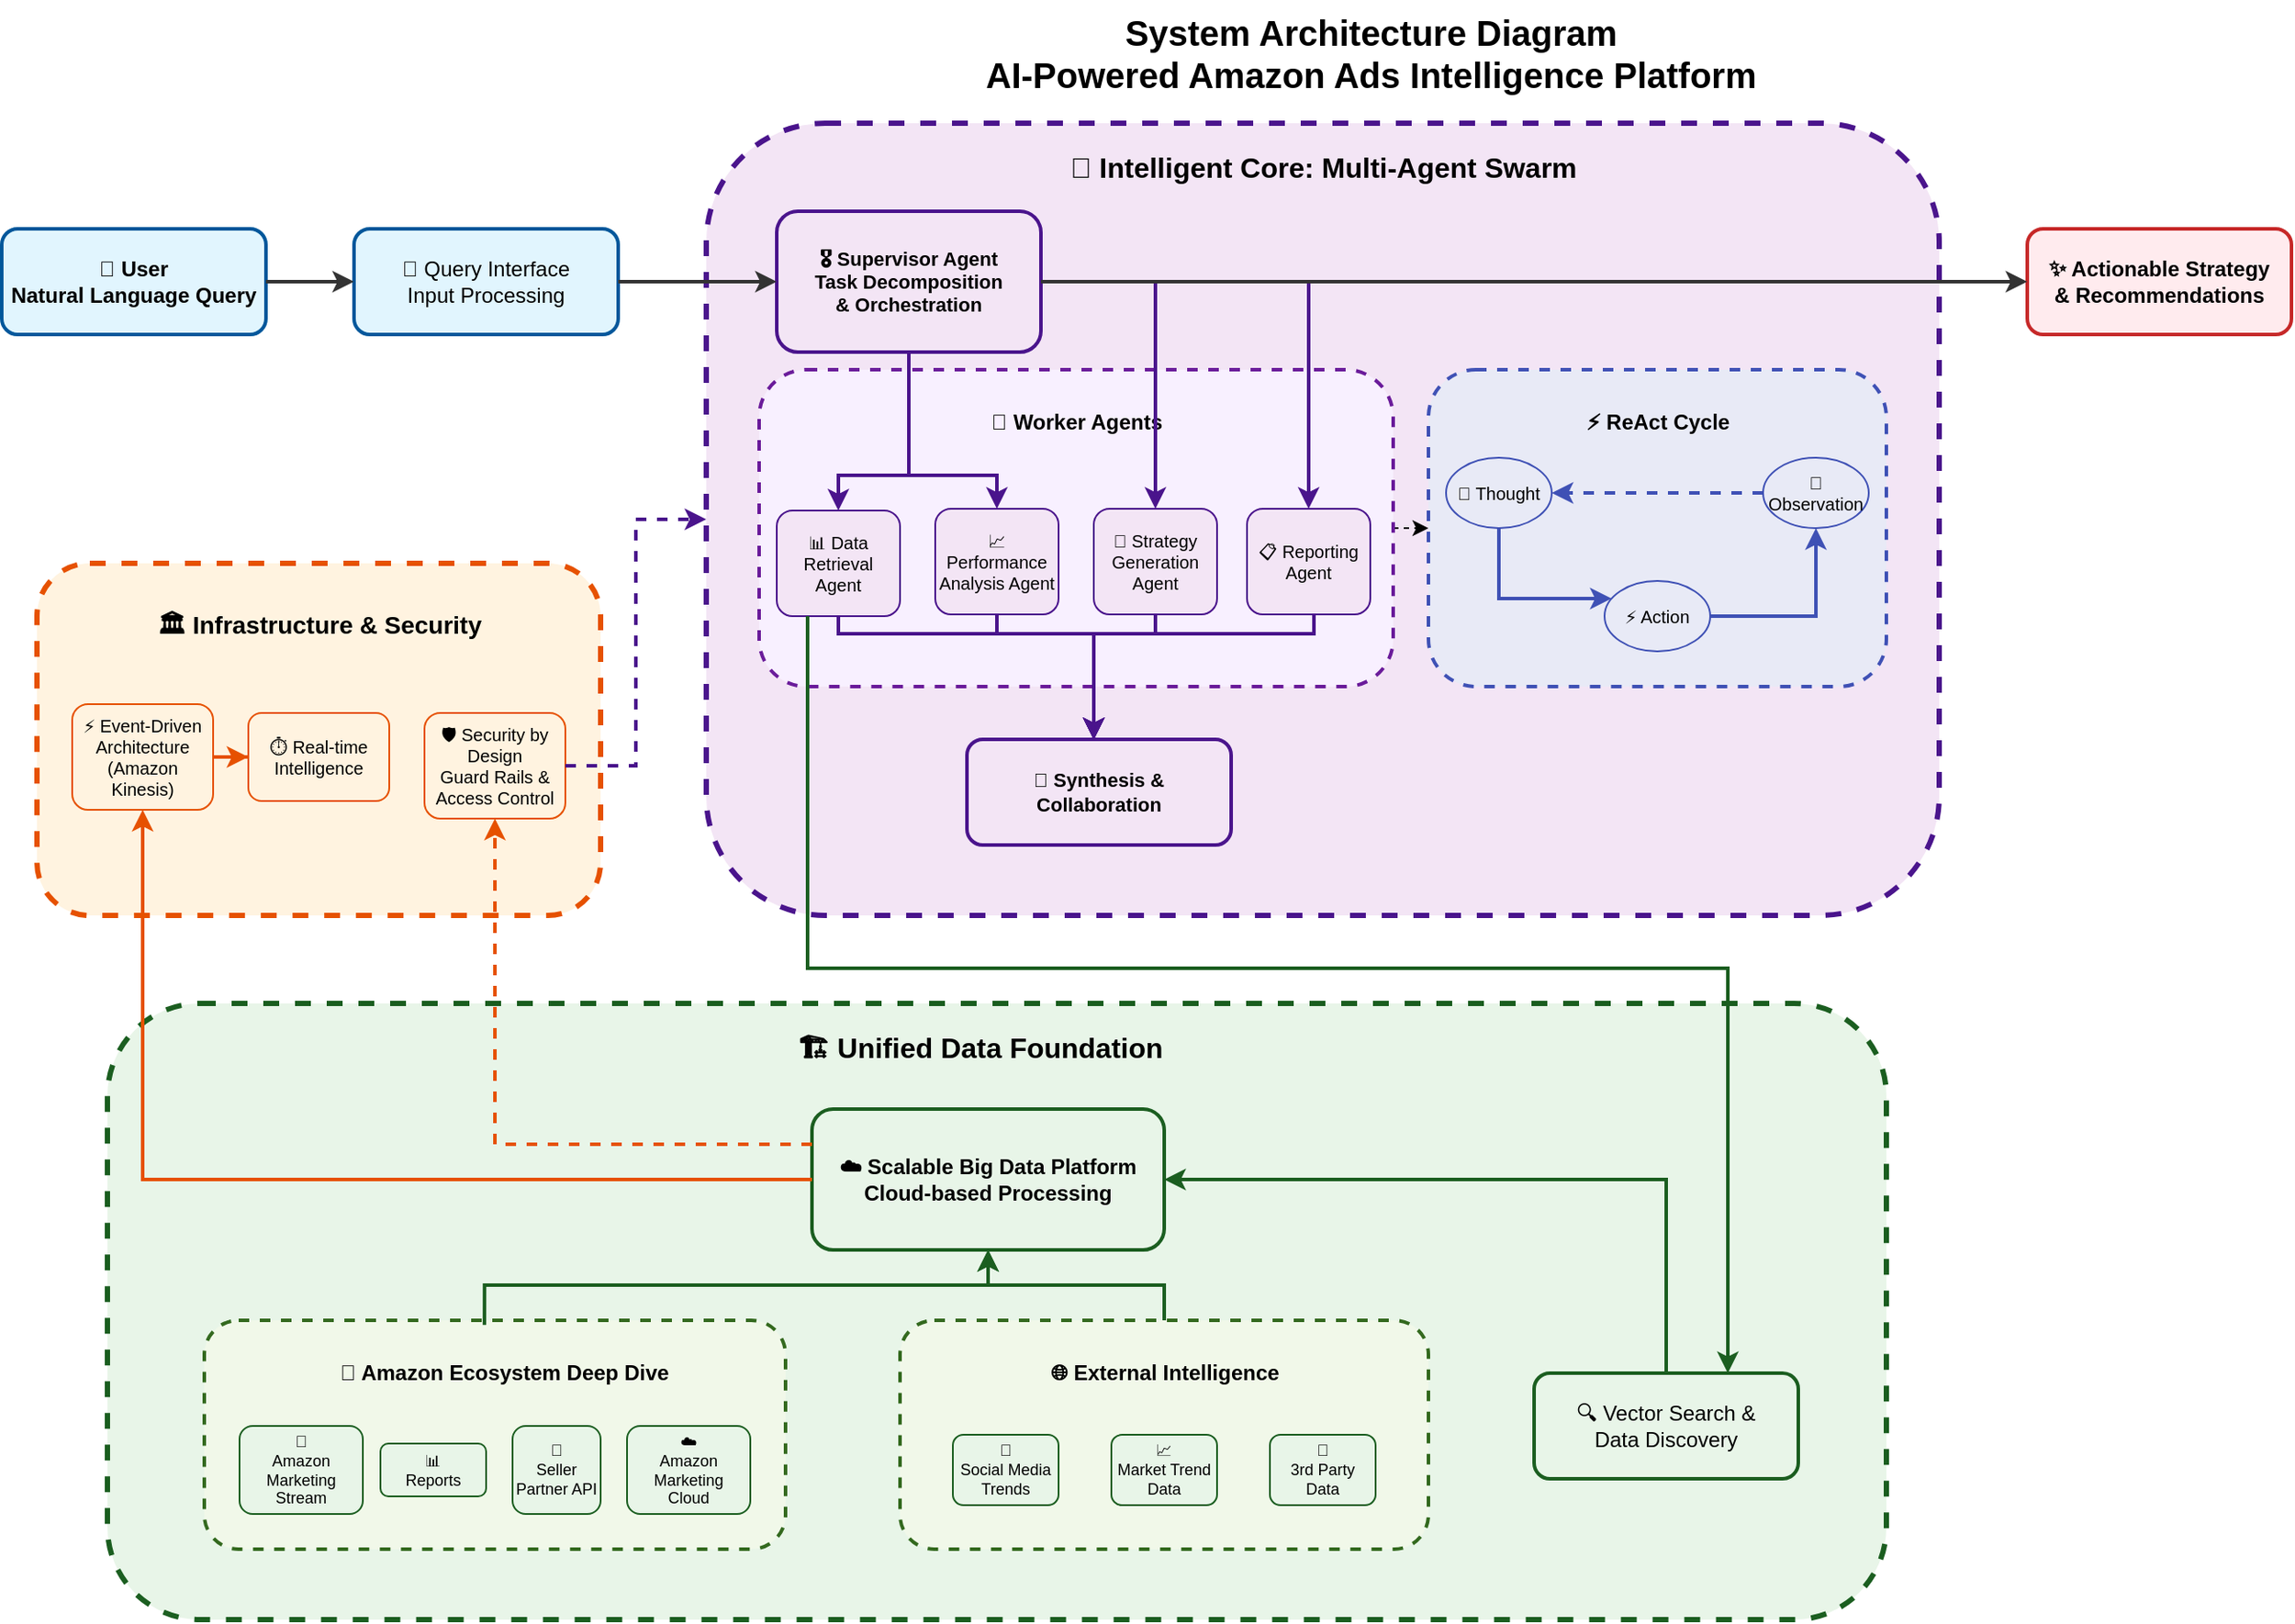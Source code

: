 <mxfile version="28.0.6">
  <diagram name="System Architecture" id="system-architecture">
    <mxGraphModel dx="1234" dy="883" grid="1" gridSize="10" guides="1" tooltips="1" connect="1" arrows="1" fold="1" page="1" pageScale="1" pageWidth="1654" pageHeight="1169" math="0" shadow="0">
      <root>
        <mxCell id="0" />
        <mxCell id="1" parent="0" />
        <mxCell id="title" value="System Architecture Diagram&#xa;AI-Powered Amazon Ads Intelligence Platform" style="text;strokeColor=none;fillColor=none;html=1;fontSize=20;fontStyle=1;verticalAlign=middle;align=center;" parent="1" vertex="1">
          <mxGeometry x="627" y="30" width="400" height="60" as="geometry" />
        </mxCell>
        <mxCell id="user" value="👤 User&#xa;Natural Language Query" style="rounded=1;whiteSpace=wrap;html=1;fillColor=#e1f5fe;strokeColor=#01579b;strokeWidth=2;fontSize=12;fontStyle=1;" parent="1" vertex="1">
          <mxGeometry x="50" y="160" width="150" height="60" as="geometry" />
        </mxCell>
        <mxCell id="queryInterface" value="🎯 Query Interface&#xa;Input Processing" style="rounded=1;whiteSpace=wrap;html=1;fillColor=#e1f5fe;strokeColor=#01579b;strokeWidth=2;fontSize=12;" parent="1" vertex="1">
          <mxGeometry x="250" y="160" width="150" height="60" as="geometry" />
        </mxCell>
        <mxCell id="agentSystemContainer" value="" style="rounded=1;whiteSpace=wrap;html=1;fillColor=#f3e5f5;strokeColor=#4a148c;strokeWidth=3;dashed=1;" parent="1" vertex="1">
          <mxGeometry x="450" y="100" width="700" height="450" as="geometry" />
        </mxCell>
        <mxCell id="agentSystemTitle" value="🧠 Intelligent Core: Multi-Agent Swarm" style="text;strokeColor=none;fillColor=none;html=1;fontSize=16;fontStyle=1;verticalAlign=middle;align=center;" parent="1" vertex="1">
          <mxGeometry x="650" y="110" width="300" height="30" as="geometry" />
        </mxCell>
        <mxCell id="supervisorAgent" value="🎖️ Supervisor Agent&#xa;Task Decomposition&#xa;&amp; Orchestration" style="rounded=1;whiteSpace=wrap;html=1;fillColor=#f3e5f5;strokeColor=#4a148c;strokeWidth=2;fontSize=11;fontStyle=1;" parent="1" vertex="1">
          <mxGeometry x="490" y="150" width="150" height="80" as="geometry" />
        </mxCell>
        <mxCell id="dobYgceN-tJsPoWtMcEm-5" style="edgeStyle=orthogonalEdgeStyle;rounded=0;orthogonalLoop=1;jettySize=auto;html=1;exitX=1;exitY=0.5;exitDx=0;exitDy=0;entryX=0;entryY=0.5;entryDx=0;entryDy=0;dashed=1;" edge="1" parent="1" source="workerAgentsContainer" target="reactContainer">
          <mxGeometry relative="1" as="geometry" />
        </mxCell>
        <mxCell id="workerAgentsContainer" value="" style="rounded=1;whiteSpace=wrap;html=1;fillColor=#f8f0ff;strokeColor=#6a1b9a;strokeWidth=2;dashed=1;" parent="1" vertex="1">
          <mxGeometry x="480" y="240" width="360" height="180" as="geometry" />
        </mxCell>
        <mxCell id="workerAgentsTitle" value="👥 Worker Agents" style="text;strokeColor=none;fillColor=none;html=1;fontSize=12;fontStyle=1;verticalAlign=middle;align=center;" parent="1" vertex="1">
          <mxGeometry x="610" y="260" width="100" height="20" as="geometry" />
        </mxCell>
        <mxCell id="dataAgent" value="📊 Data Retrieval&#xa;Agent" style="rounded=1;whiteSpace=wrap;html=1;fillColor=#f3e5f5;strokeColor=#4a148c;fontSize=10;" parent="1" vertex="1">
          <mxGeometry x="490" y="320" width="70" height="60" as="geometry" />
        </mxCell>
        <mxCell id="analysisAgent" value="📈 Performance&#xa;Analysis Agent" style="rounded=1;whiteSpace=wrap;html=1;fillColor=#f3e5f5;strokeColor=#4a148c;fontSize=10;" parent="1" vertex="1">
          <mxGeometry x="580" y="319" width="70" height="60" as="geometry" />
        </mxCell>
        <mxCell id="strategyAgent" value="🎯 Strategy&#xa;Generation Agent" style="rounded=1;whiteSpace=wrap;html=1;fillColor=#f3e5f5;strokeColor=#4a148c;fontSize=10;" parent="1" vertex="1">
          <mxGeometry x="670" y="319" width="70" height="60" as="geometry" />
        </mxCell>
        <mxCell id="reportAgent" value="📋 Reporting&#xa;Agent" style="rounded=1;whiteSpace=wrap;html=1;fillColor=#f3e5f5;strokeColor=#4a148c;fontSize=10;" parent="1" vertex="1">
          <mxGeometry x="757" y="319" width="70" height="60" as="geometry" />
        </mxCell>
        <mxCell id="reactContainer" value="" style="rounded=1;whiteSpace=wrap;html=1;fillColor=#e8eaf6;strokeColor=#3f51b5;strokeWidth=2;dashed=1;" parent="1" vertex="1">
          <mxGeometry x="860" y="240" width="260" height="180" as="geometry" />
        </mxCell>
        <mxCell id="reactTitle" value="⚡ ReAct Cycle" style="text;strokeColor=none;fillColor=none;html=1;fontSize=12;fontStyle=1;verticalAlign=middle;align=center;" parent="1" vertex="1">
          <mxGeometry x="940" y="260" width="100" height="20" as="geometry" />
        </mxCell>
        <mxCell id="thought" value="🤔 Thought" style="ellipse;whiteSpace=wrap;html=1;fillColor=#e8eaf6;strokeColor=#3f51b5;fontSize=10;" parent="1" vertex="1">
          <mxGeometry x="870" y="290" width="60" height="40" as="geometry" />
        </mxCell>
        <mxCell id="action" value="⚡ Action" style="ellipse;whiteSpace=wrap;html=1;fillColor=#e8eaf6;strokeColor=#3f51b5;fontSize=10;" parent="1" vertex="1">
          <mxGeometry x="960" y="360" width="60" height="40" as="geometry" />
        </mxCell>
        <mxCell id="observation" value="👀 Observation" style="ellipse;whiteSpace=wrap;html=1;fillColor=#e8eaf6;strokeColor=#3f51b5;fontSize=10;" parent="1" vertex="1">
          <mxGeometry x="1050" y="290" width="60" height="40" as="geometry" />
        </mxCell>
        <mxCell id="synthesis" value="🔄 Synthesis &amp;&#xa;Collaboration" style="rounded=1;whiteSpace=wrap;html=1;fillColor=#f3e5f5;strokeColor=#4a148c;strokeWidth=2;fontSize=11;fontStyle=1;" parent="1" vertex="1">
          <mxGeometry x="598" y="450" width="150" height="60" as="geometry" />
        </mxCell>
        <mxCell id="dataFoundationContainer" value="" style="rounded=1;whiteSpace=wrap;html=1;fillColor=#e8f5e8;strokeColor=#1b5e20;strokeWidth=3;dashed=1;" parent="1" vertex="1">
          <mxGeometry x="110" y="600" width="1010" height="350" as="geometry" />
        </mxCell>
        <mxCell id="dataFoundationTitle" value="🏗️ Unified Data Foundation" style="text;strokeColor=none;fillColor=none;html=1;fontSize=16;fontStyle=1;verticalAlign=middle;align=center;" parent="1" vertex="1">
          <mxGeometry x="480" y="610" width="250" height="30" as="geometry" />
        </mxCell>
        <mxCell id="amazonEcoContainer" value="" style="rounded=1;whiteSpace=wrap;html=1;fillColor=#f1f8e9;strokeColor=#33691e;strokeWidth=2;dashed=1;" parent="1" vertex="1">
          <mxGeometry x="165" y="780" width="330" height="130" as="geometry" />
        </mxCell>
        <mxCell id="amazonEcoTitle" value="🛒 Amazon Ecosystem Deep Dive" style="text;strokeColor=none;fillColor=none;html=1;fontSize=12;fontStyle=1;verticalAlign=middle;align=center;" parent="1" vertex="1">
          <mxGeometry x="235" y="800" width="200" height="20" as="geometry" />
        </mxCell>
        <mxCell id="ams" value="📡&lt;div&gt;Amazon Marketing&lt;br&gt;Stream&lt;/div&gt;" style="rounded=1;whiteSpace=wrap;html=1;fillColor=#e8f5e8;strokeColor=#1b5e20;fontSize=9;" parent="1" vertex="1">
          <mxGeometry x="185" y="840" width="70" height="50" as="geometry" />
        </mxCell>
        <mxCell id="amc" value="☁️&lt;div&gt;Amazon Marketing&lt;br&gt;Cloud&lt;/div&gt;" style="rounded=1;whiteSpace=wrap;html=1;fillColor=#e8f5e8;strokeColor=#1b5e20;fontSize=9;" parent="1" vertex="1">
          <mxGeometry x="405" y="840" width="70" height="50" as="geometry" />
        </mxCell>
        <mxCell id="adReports" value="📊&lt;div&gt;Reports&lt;/div&gt;" style="rounded=1;whiteSpace=wrap;html=1;fillColor=#e8f5e8;strokeColor=#1b5e20;fontSize=9;" parent="1" vertex="1">
          <mxGeometry x="265" y="850" width="60" height="30" as="geometry" />
        </mxCell>
        <mxCell id="sellerAPI" value="🔌&lt;div&gt;Seller Partner API&lt;/div&gt;" style="rounded=1;whiteSpace=wrap;html=1;fillColor=#e8f5e8;strokeColor=#1b5e20;fontSize=9;" parent="1" vertex="1">
          <mxGeometry x="340" y="840" width="50" height="50" as="geometry" />
        </mxCell>
        <mxCell id="externalDataContainer" value="" style="rounded=1;whiteSpace=wrap;html=1;fillColor=#f1f8e9;strokeColor=#33691e;strokeWidth=2;dashed=1;" parent="1" vertex="1">
          <mxGeometry x="560" y="780" width="300" height="130" as="geometry" />
        </mxCell>
        <mxCell id="externalDataTitle" value="🌐 External Intelligence" style="text;strokeColor=none;fillColor=none;html=1;fontSize=12;fontStyle=1;verticalAlign=middle;align=center;" parent="1" vertex="1">
          <mxGeometry x="635" y="800" width="150" height="20" as="geometry" />
        </mxCell>
        <mxCell id="marketData" value="📈&lt;div&gt;Market Trend Data&lt;/div&gt;" style="rounded=1;whiteSpace=wrap;html=1;fillColor=#e8f5e8;strokeColor=#1b5e20;fontSize=9;" parent="1" vertex="1">
          <mxGeometry x="680" y="845" width="60" height="40" as="geometry" />
        </mxCell>
        <mxCell id="thirdParty" value="🔗&lt;div&gt;3rd Party Data&lt;/div&gt;" style="rounded=1;whiteSpace=wrap;html=1;fillColor=#e8f5e8;strokeColor=#1b5e20;fontSize=9;" parent="1" vertex="1">
          <mxGeometry x="770" y="845" width="60" height="40" as="geometry" />
        </mxCell>
        <mxCell id="bigDataPlatform" value="☁️ Scalable Big Data Platform&#xa;Cloud-based Processing" style="rounded=1;whiteSpace=wrap;html=1;fillColor=#e8f5e8;strokeColor=#1b5e20;strokeWidth=2;fontSize=12;fontStyle=1;" parent="1" vertex="1">
          <mxGeometry x="510" y="660" width="200" height="80" as="geometry" />
        </mxCell>
        <mxCell id="vectorSearch" value="🔍 Vector Search &amp;&#xa;Data Discovery" style="rounded=1;whiteSpace=wrap;html=1;fillColor=#e8f5e8;strokeColor=#1b5e20;strokeWidth=2;fontSize=12;" parent="1" vertex="1">
          <mxGeometry x="920" y="810" width="150" height="60" as="geometry" />
        </mxCell>
        <mxCell id="infraContainer" value="" style="rounded=1;whiteSpace=wrap;html=1;fillColor=#fff3e0;strokeColor=#e65100;strokeWidth=3;dashed=1;" parent="1" vertex="1">
          <mxGeometry x="70" y="350" width="320" height="200" as="geometry" />
        </mxCell>
        <mxCell id="infraTitle" value="🏛️ Infrastructure &amp; Security" style="text;strokeColor=none;fillColor=none;html=1;fontSize=14;fontStyle=1;verticalAlign=middle;align=center;" parent="1" vertex="1">
          <mxGeometry x="130" y="370" width="200" height="30" as="geometry" />
        </mxCell>
        <mxCell id="eventDriven" value="⚡ Event-Driven&#xa;Architecture&#xa;(Amazon Kinesis)" style="rounded=1;whiteSpace=wrap;html=1;fillColor=#fff3e0;strokeColor=#e65100;fontSize=10;" parent="1" vertex="1">
          <mxGeometry x="90" y="430" width="80" height="60" as="geometry" />
        </mxCell>
        <mxCell id="security" value="🛡️ Security by Design&#xa;Guard Rails &amp;&#xa;Access Control" style="rounded=1;whiteSpace=wrap;html=1;fillColor=#fff3e0;strokeColor=#e65100;fontSize=10;" parent="1" vertex="1">
          <mxGeometry x="290" y="435" width="80" height="60" as="geometry" />
        </mxCell>
        <mxCell id="realtime" value="⏱️ Real-time&#xa;Intelligence" style="rounded=1;whiteSpace=wrap;html=1;fillColor=#fff3e0;strokeColor=#e65100;fontSize=10;" parent="1" vertex="1">
          <mxGeometry x="190" y="435" width="80" height="50" as="geometry" />
        </mxCell>
        <mxCell id="output" value="✨ Actionable Strategy&#xa;&amp; Recommendations" style="rounded=1;whiteSpace=wrap;html=1;fillColor=#ffebee;strokeColor=#c62828;strokeWidth=2;fontSize=12;fontStyle=1;" parent="1" vertex="1">
          <mxGeometry x="1200" y="160" width="150" height="60" as="geometry" />
        </mxCell>
        <mxCell id="arrow1" style="edgeStyle=orthogonalEdgeStyle;rounded=0;orthogonalLoop=1;jettySize=auto;html=1;strokeWidth=2;strokeColor=#333333;" parent="1" source="user" target="queryInterface" edge="1">
          <mxGeometry relative="1" as="geometry" />
        </mxCell>
        <mxCell id="arrow2" style="edgeStyle=orthogonalEdgeStyle;rounded=0;orthogonalLoop=1;jettySize=auto;html=1;strokeWidth=2;strokeColor=#333333;" parent="1" source="queryInterface" target="supervisorAgent" edge="1">
          <mxGeometry relative="1" as="geometry" />
        </mxCell>
        <mxCell id="arrow3" style="edgeStyle=orthogonalEdgeStyle;rounded=0;orthogonalLoop=1;jettySize=auto;html=1;strokeWidth=2;strokeColor=#4a148c;" parent="1" source="supervisorAgent" target="dataAgent" edge="1">
          <mxGeometry relative="1" as="geometry">
            <Array as="points">
              <mxPoint x="565" y="300" />
              <mxPoint x="525" y="300" />
            </Array>
          </mxGeometry>
        </mxCell>
        <mxCell id="arrow4" style="edgeStyle=orthogonalEdgeStyle;rounded=0;orthogonalLoop=1;jettySize=auto;html=1;strokeWidth=2;strokeColor=#4a148c;" parent="1" source="supervisorAgent" target="analysisAgent" edge="1">
          <mxGeometry relative="1" as="geometry">
            <Array as="points">
              <mxPoint x="565" y="300" />
              <mxPoint x="615" y="300" />
            </Array>
          </mxGeometry>
        </mxCell>
        <mxCell id="arrow5" style="edgeStyle=orthogonalEdgeStyle;rounded=0;orthogonalLoop=1;jettySize=auto;html=1;strokeWidth=2;strokeColor=#4a148c;" parent="1" source="supervisorAgent" target="strategyAgent" edge="1">
          <mxGeometry relative="1" as="geometry" />
        </mxCell>
        <mxCell id="arrow6" style="edgeStyle=orthogonalEdgeStyle;rounded=0;orthogonalLoop=1;jettySize=auto;html=1;strokeWidth=2;strokeColor=#4a148c;" parent="1" source="supervisorAgent" target="reportAgent" edge="1">
          <mxGeometry relative="1" as="geometry" />
        </mxCell>
        <mxCell id="arrow7" style="edgeStyle=orthogonalEdgeStyle;rounded=0;orthogonalLoop=1;jettySize=auto;html=1;strokeWidth=2;strokeColor=#3f51b5;" parent="1" source="thought" target="action" edge="1">
          <mxGeometry relative="1" as="geometry">
            <Array as="points">
              <mxPoint x="900" y="370" />
            </Array>
          </mxGeometry>
        </mxCell>
        <mxCell id="arrow8" style="edgeStyle=orthogonalEdgeStyle;rounded=0;orthogonalLoop=1;jettySize=auto;html=1;strokeWidth=2;strokeColor=#3f51b5;" parent="1" source="action" target="observation" edge="1">
          <mxGeometry relative="1" as="geometry" />
        </mxCell>
        <mxCell id="arrow9" style="edgeStyle=orthogonalEdgeStyle;rounded=0;orthogonalLoop=1;jettySize=auto;html=1;strokeWidth=2;strokeColor=#3f51b5;dashed=1;" parent="1" source="observation" target="thought" edge="1">
          <mxGeometry relative="1" as="geometry" />
        </mxCell>
        <mxCell id="arrow10" style="edgeStyle=orthogonalEdgeStyle;rounded=0;orthogonalLoop=1;jettySize=auto;html=1;strokeWidth=2;strokeColor=#4a148c;" parent="1" source="dataAgent" target="synthesis" edge="1">
          <mxGeometry relative="1" as="geometry">
            <Array as="points">
              <mxPoint x="525" y="390" />
              <mxPoint x="670" y="390" />
            </Array>
          </mxGeometry>
        </mxCell>
        <mxCell id="arrow11" style="edgeStyle=orthogonalEdgeStyle;rounded=0;orthogonalLoop=1;jettySize=auto;html=1;strokeWidth=2;strokeColor=#4a148c;" parent="1" source="analysisAgent" target="synthesis" edge="1">
          <mxGeometry relative="1" as="geometry">
            <Array as="points">
              <mxPoint x="615" y="390" />
              <mxPoint x="670" y="390" />
            </Array>
          </mxGeometry>
        </mxCell>
        <mxCell id="arrow12" style="edgeStyle=orthogonalEdgeStyle;rounded=0;orthogonalLoop=1;jettySize=auto;html=1;strokeWidth=2;strokeColor=#4a148c;" parent="1" source="strategyAgent" target="synthesis" edge="1">
          <mxGeometry relative="1" as="geometry">
            <Array as="points">
              <mxPoint x="705" y="390" />
              <mxPoint x="670" y="390" />
            </Array>
          </mxGeometry>
        </mxCell>
        <mxCell id="arrow13" style="edgeStyle=orthogonalEdgeStyle;rounded=0;orthogonalLoop=1;jettySize=auto;html=1;strokeWidth=2;strokeColor=#4a148c;" parent="1" source="reportAgent" target="synthesis" edge="1">
          <mxGeometry relative="1" as="geometry">
            <Array as="points">
              <mxPoint x="795" y="390" />
              <mxPoint x="670" y="390" />
            </Array>
          </mxGeometry>
        </mxCell>
        <mxCell id="arrow15" style="edgeStyle=orthogonalEdgeStyle;rounded=0;orthogonalLoop=1;jettySize=auto;html=1;strokeWidth=2;strokeColor=#333333;" parent="1" source="supervisorAgent" target="output" edge="1">
          <mxGeometry relative="1" as="geometry" />
        </mxCell>
        <mxCell id="dataArrow2" style="edgeStyle=orthogonalEdgeStyle;rounded=0;orthogonalLoop=1;jettySize=auto;html=1;strokeWidth=2;strokeColor=#1b5e20;entryX=1;entryY=0.5;entryDx=0;entryDy=0;exitX=0.5;exitY=0;exitDx=0;exitDy=0;" parent="1" source="vectorSearch" target="bigDataPlatform" edge="1">
          <mxGeometry relative="1" as="geometry">
            <Array as="points">
              <mxPoint x="995" y="700" />
            </Array>
          </mxGeometry>
        </mxCell>
        <mxCell id="infraArrow1" style="edgeStyle=orthogonalEdgeStyle;rounded=0;orthogonalLoop=1;jettySize=auto;html=1;strokeWidth=2;strokeColor=#e65100;exitX=0;exitY=0.5;exitDx=0;exitDy=0;" parent="1" source="bigDataPlatform" target="eventDriven" edge="1">
          <mxGeometry relative="1" as="geometry">
            <Array as="points">
              <mxPoint x="130" y="700" />
            </Array>
          </mxGeometry>
        </mxCell>
        <mxCell id="infraArrow2" style="edgeStyle=orthogonalEdgeStyle;rounded=0;orthogonalLoop=1;jettySize=auto;html=1;strokeWidth=2;strokeColor=#e65100;" parent="1" source="eventDriven" target="realtime" edge="1">
          <mxGeometry relative="1" as="geometry" />
        </mxCell>
        <mxCell id="dobYgceN-tJsPoWtMcEm-1" style="edgeStyle=orthogonalEdgeStyle;rounded=0;orthogonalLoop=1;jettySize=auto;html=1;strokeWidth=2;strokeColor=#4a148c;" edge="1" parent="1" source="reportAgent" target="synthesis">
          <mxGeometry relative="1" as="geometry">
            <mxPoint x="795" y="360" as="sourcePoint" />
            <mxPoint x="555" y="410" as="targetPoint" />
            <Array as="points">
              <mxPoint x="795" y="390" />
              <mxPoint x="670" y="390" />
            </Array>
          </mxGeometry>
        </mxCell>
        <mxCell id="dobYgceN-tJsPoWtMcEm-2" style="edgeStyle=orthogonalEdgeStyle;rounded=0;orthogonalLoop=1;jettySize=auto;html=1;strokeWidth=2;strokeColor=#4a148c;" edge="1" parent="1" source="reportAgent" target="synthesis">
          <mxGeometry relative="1" as="geometry">
            <mxPoint x="795" y="360" as="sourcePoint" />
            <mxPoint x="555" y="410" as="targetPoint" />
            <Array as="points">
              <mxPoint x="795" y="390" />
              <mxPoint x="670" y="390" />
            </Array>
          </mxGeometry>
        </mxCell>
        <mxCell id="dobYgceN-tJsPoWtMcEm-3" value="📱&lt;div&gt;Social Media&lt;br&gt;Trends&lt;/div&gt;" style="rounded=1;whiteSpace=wrap;html=1;fillColor=#e8f5e8;strokeColor=#1b5e20;fontSize=9;" vertex="1" parent="1">
          <mxGeometry x="590" y="845" width="60" height="40" as="geometry" />
        </mxCell>
        <mxCell id="dobYgceN-tJsPoWtMcEm-7" style="edgeStyle=orthogonalEdgeStyle;rounded=0;orthogonalLoop=1;jettySize=auto;html=1;dashed=1;strokeWidth=2;strokeColor=#E65100;exitX=0;exitY=0.25;exitDx=0;exitDy=0;" edge="1" parent="1" source="bigDataPlatform" target="security">
          <mxGeometry relative="1" as="geometry">
            <mxPoint x="250" y="650" as="sourcePoint" />
            <Array as="points">
              <mxPoint x="330" y="680" />
            </Array>
          </mxGeometry>
        </mxCell>
        <mxCell id="dobYgceN-tJsPoWtMcEm-8" style="edgeStyle=orthogonalEdgeStyle;rounded=0;orthogonalLoop=1;jettySize=auto;html=1;exitX=1;exitY=0.5;exitDx=0;exitDy=0;entryX=0;entryY=0.5;entryDx=0;entryDy=0;strokeWidth=2;dashed=1;strokeColor=#4A148C;" edge="1" parent="1" source="security" target="agentSystemContainer">
          <mxGeometry relative="1" as="geometry" />
        </mxCell>
        <mxCell id="dobYgceN-tJsPoWtMcEm-12" style="edgeStyle=orthogonalEdgeStyle;rounded=0;orthogonalLoop=1;jettySize=auto;html=1;strokeWidth=2;strokeColor=#1b5e20;exitX=0.25;exitY=1;exitDx=0;exitDy=0;" edge="1" parent="1" source="dataAgent">
          <mxGeometry relative="1" as="geometry">
            <mxPoint x="1295" y="810" as="sourcePoint" />
            <mxPoint x="1030" y="810" as="targetPoint" />
            <Array as="points">
              <mxPoint x="508" y="580" />
              <mxPoint x="1030" y="580" />
              <mxPoint x="1030" y="810" />
            </Array>
          </mxGeometry>
        </mxCell>
        <mxCell id="dobYgceN-tJsPoWtMcEm-13" style="edgeStyle=orthogonalEdgeStyle;rounded=0;orthogonalLoop=1;jettySize=auto;html=1;strokeWidth=2;strokeColor=#1b5e20;entryX=0.5;entryY=1;entryDx=0;entryDy=0;exitX=0.5;exitY=0;exitDx=0;exitDy=0;" edge="1" parent="1" source="externalDataContainer" target="bigDataPlatform">
          <mxGeometry relative="1" as="geometry">
            <mxPoint x="1275" y="860" as="sourcePoint" />
            <mxPoint x="990" y="750" as="targetPoint" />
            <Array as="points">
              <mxPoint x="710" y="760" />
              <mxPoint x="610" y="760" />
            </Array>
          </mxGeometry>
        </mxCell>
        <mxCell id="dobYgceN-tJsPoWtMcEm-14" style="edgeStyle=orthogonalEdgeStyle;rounded=0;orthogonalLoop=1;jettySize=auto;html=1;strokeWidth=2;strokeColor=#1b5e20;exitX=0.482;exitY=0.02;exitDx=0;exitDy=0;exitPerimeter=0;entryX=0.5;entryY=1;entryDx=0;entryDy=0;" edge="1" parent="1" source="amazonEcoContainer" target="bigDataPlatform">
          <mxGeometry relative="1" as="geometry">
            <mxPoint x="750" y="820" as="sourcePoint" />
            <mxPoint x="650" y="790" as="targetPoint" />
            <Array as="points">
              <mxPoint x="324" y="760" />
              <mxPoint x="610" y="760" />
            </Array>
          </mxGeometry>
        </mxCell>
      </root>
    </mxGraphModel>
  </diagram>
</mxfile>
